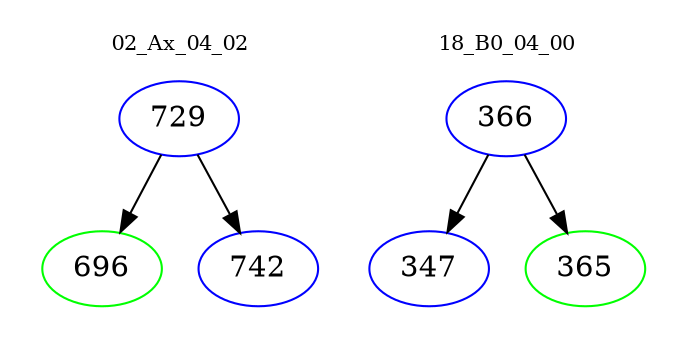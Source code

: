 digraph{
subgraph cluster_0 {
color = white
label = "02_Ax_04_02";
fontsize=10;
T0_729 [label="729", color="blue"]
T0_729 -> T0_696 [color="black"]
T0_696 [label="696", color="green"]
T0_729 -> T0_742 [color="black"]
T0_742 [label="742", color="blue"]
}
subgraph cluster_1 {
color = white
label = "18_B0_04_00";
fontsize=10;
T1_366 [label="366", color="blue"]
T1_366 -> T1_347 [color="black"]
T1_347 [label="347", color="blue"]
T1_366 -> T1_365 [color="black"]
T1_365 [label="365", color="green"]
}
}
